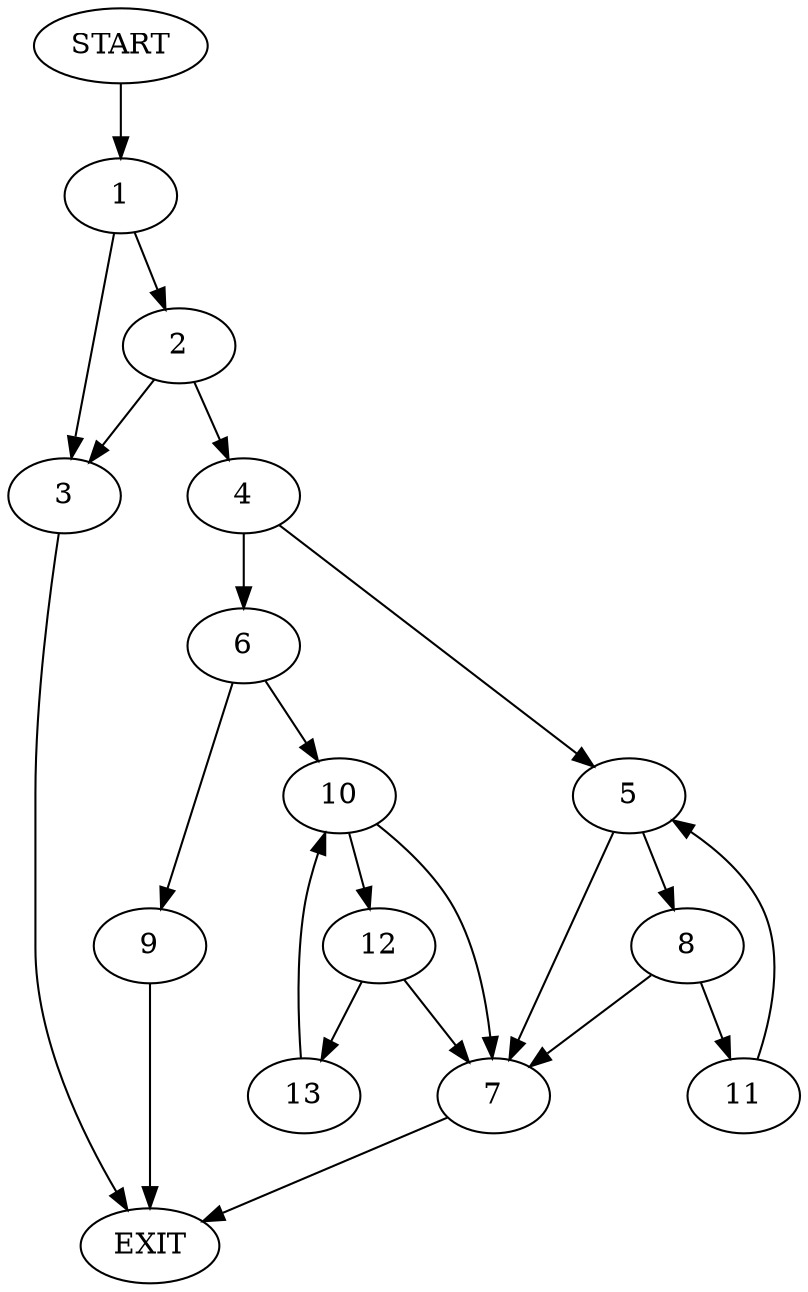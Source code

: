 digraph {
0 [label="START"]
14 [label="EXIT"]
0 -> 1
1 -> 2
1 -> 3
3 -> 14
2 -> 3
2 -> 4
4 -> 5
4 -> 6
5 -> 7
5 -> 8
6 -> 9
6 -> 10
8 -> 11
8 -> 7
7 -> 14
11 -> 5
9 -> 14
10 -> 12
10 -> 7
12 -> 7
12 -> 13
13 -> 10
}
